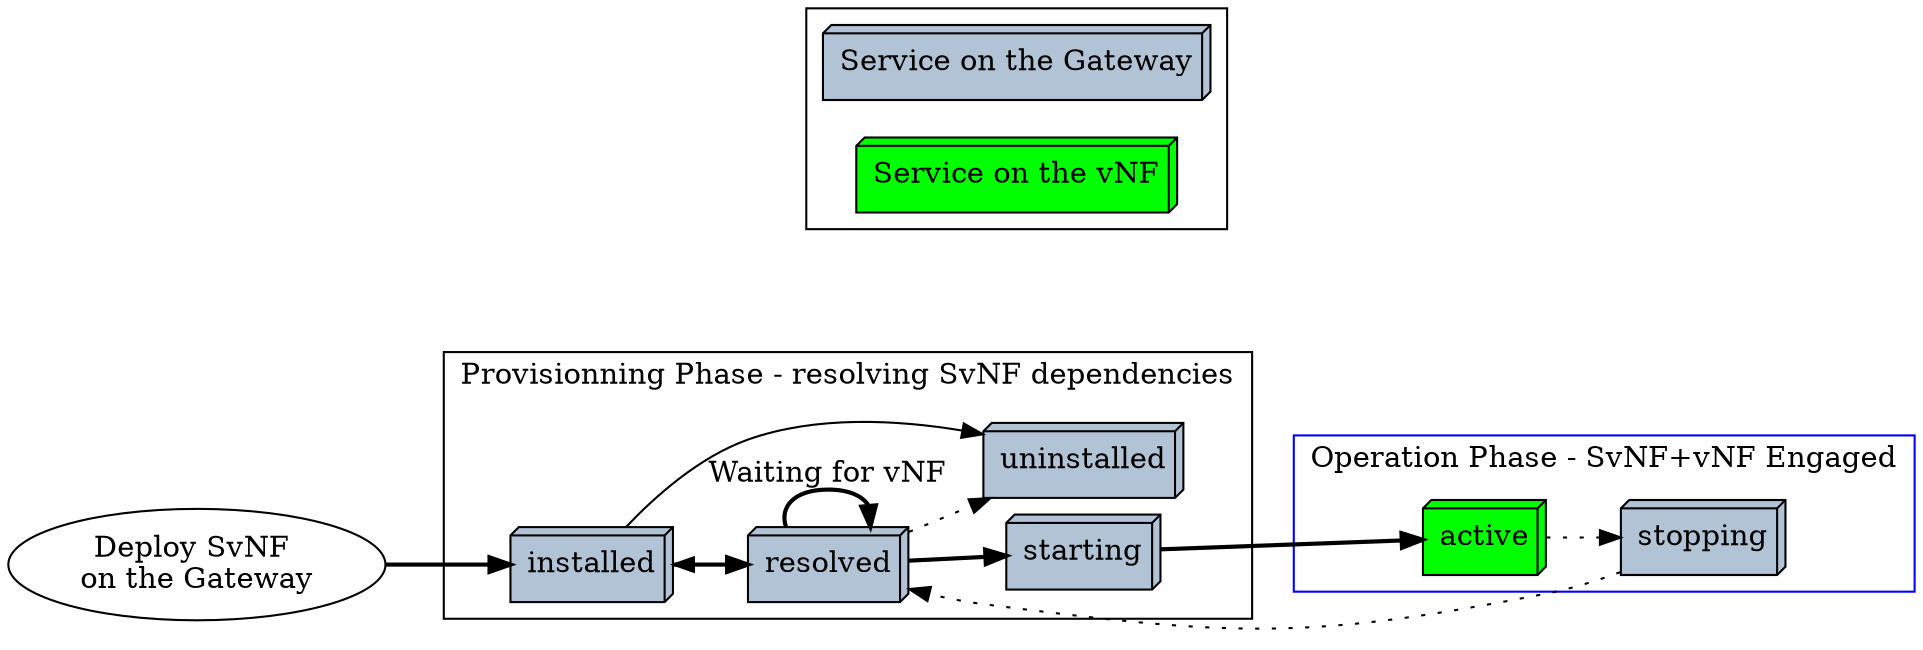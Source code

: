 digraph graphname {
 
 
 rankdir=LR;
 #layout=neato;
overlap=false;
splines=true;
pack=true;
start="random";
sep=0.1;

 
  
  start [label = "Deploy SvNF \non the Gateway", shape="oval",  color="black"];
  installed [shape = "box3d", fillcolor="#B1C3D4", style="filled"];
  uninstalled [shape = "box3d", fillcolor="#B1C3D4", style="filled"];
  starting [shape = "box3d", fillcolor="#B1C3D4", style="filled"];
  
  stopping [shape = "box3d", fillcolor="#B1C3D4", style="filled",weight=5];
  active [shape = "box3d", fillcolor="green", style="filled",weight=10];
  resolved [shape = "box3d",fillcolor="#B1C3D4", style="filled"];
  
  
  start -> installed [label = "",fontcolor="black",constraint=true,penwidth=2];
 
	
	 subgraph cluster1{
	installed -> uninstalled [arrowhead=normal,arrowtail=dot];
	installed -> resolved [label = "resolve", labeldistance=2;fontsize=10, fontcolor="dimgray",constraint=true,penwidth=2]
	resolved -> installed  [constraint=true,style=dotted];
	resolved -> uninstalled [style=dotted];
	resolved -> starting [label = "start",fontsize=10, fontcolor="dimgray",penwidth=2];
	resolved -> resolved [label = "Waiting for vNF",penwidth=2];
	label="Provisionning Phase - resolving SvNF dependencies";
}

subgraph cluster0{

		rank="sink";
		starting -> active [ label = "vNF Available", fontcolor="black", fontsize=14, constraint=true,penwidth=2];
		active -> stopping [label = "stop",fontsize=10, fontcolor="dimgray",constraint=true,style=dotted];
		stopping -> resolved [constraint=true,style=dotted];
		color="blue";
		label="Operation Phase - SvNF+vNF Engaged";
		
	}
	subgraph cluster2{
 legacy [label = "Service on the Gateway", shape = "box3d", style=filled,fillcolor="#B1C3D4" ];
  vNF [label = "Service on the vNF", shape = "box3d", fillcolor="green", style="filled", nodesep=0.05];
  }

 }

